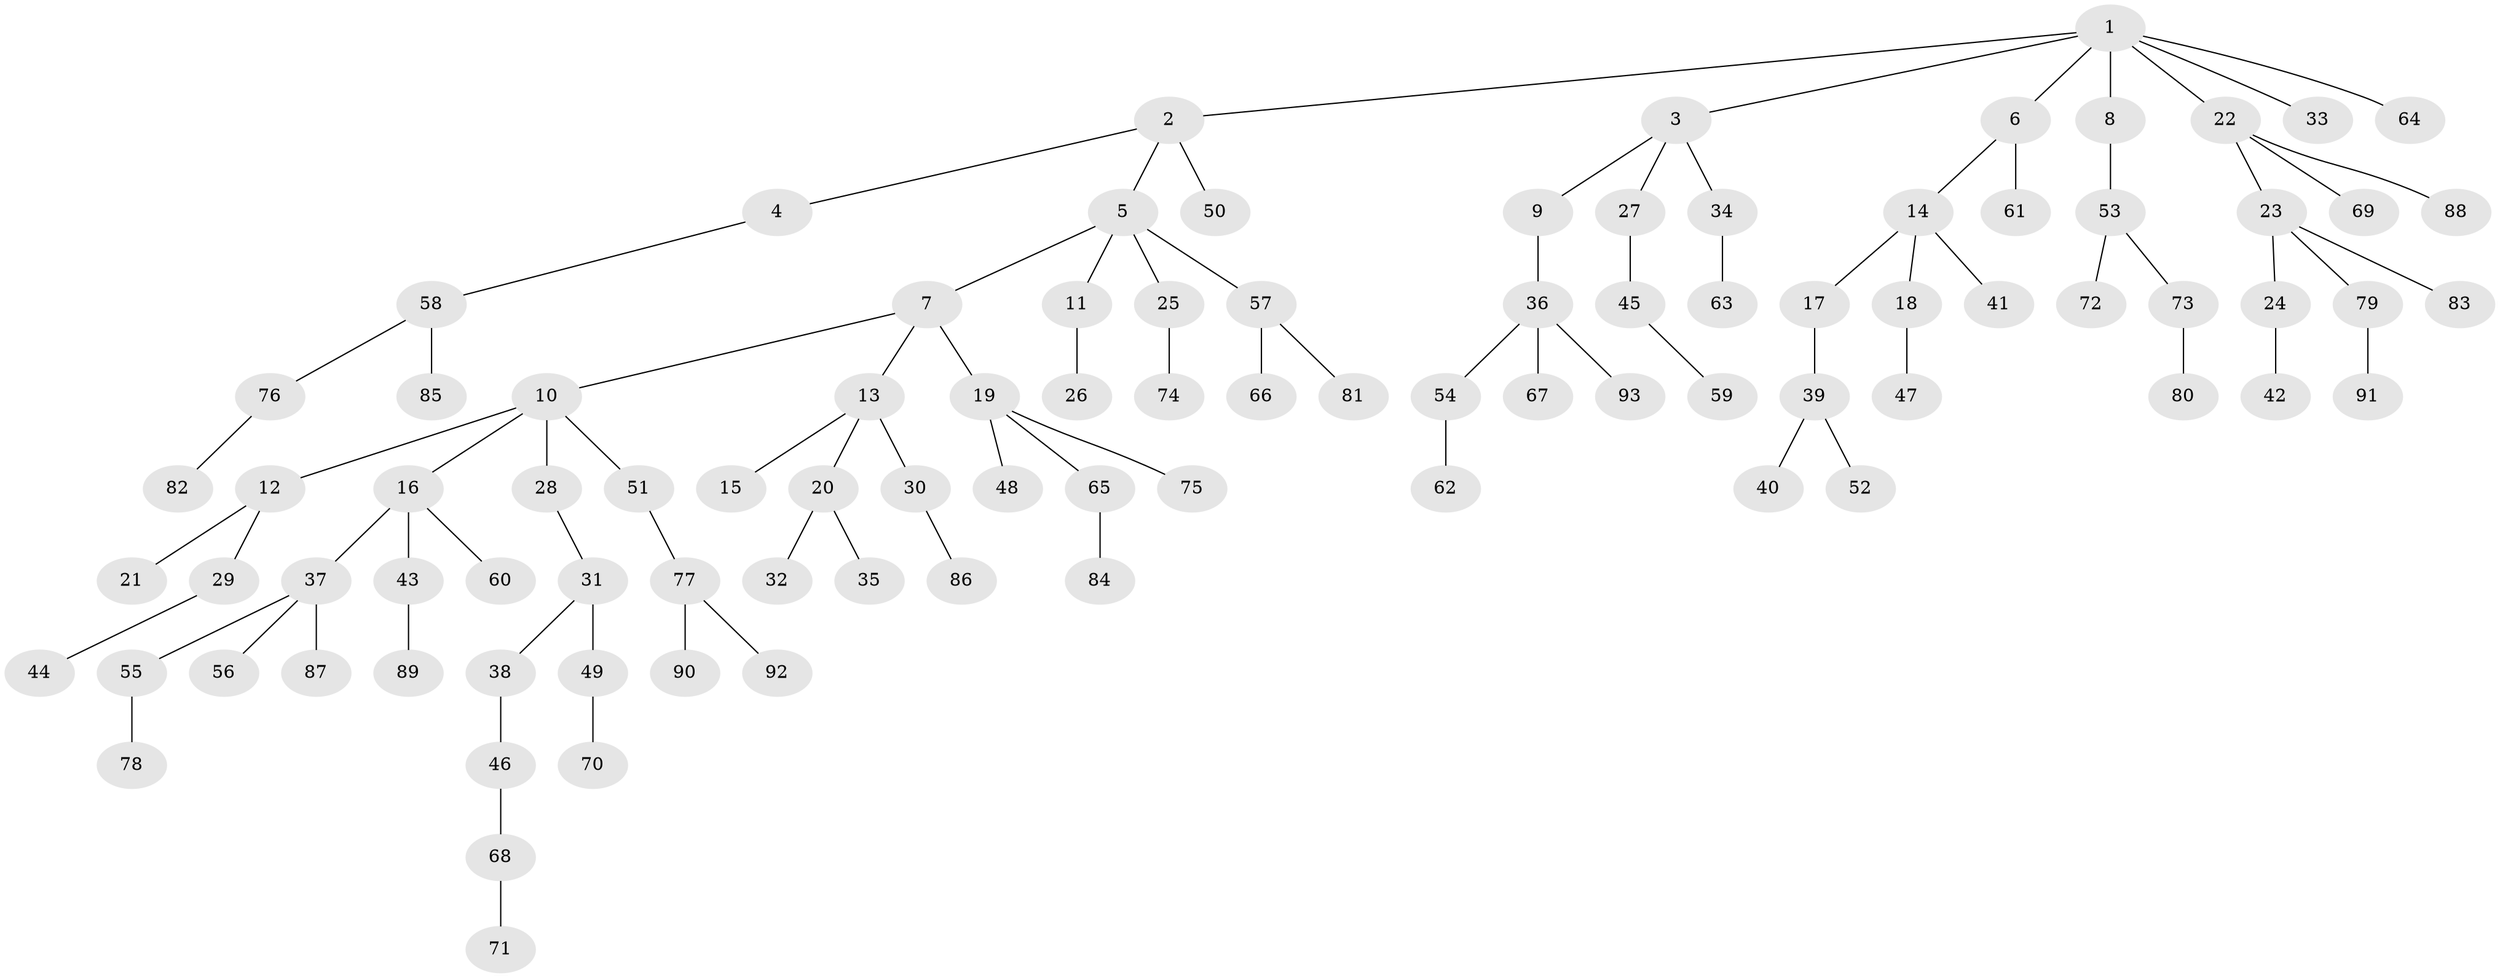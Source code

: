 // coarse degree distribution, {7: 0.02631578947368421, 1: 0.42105263157894735, 2: 0.42105263157894735, 3: 0.07894736842105263, 5: 0.05263157894736842}
// Generated by graph-tools (version 1.1) at 2025/37/03/04/25 23:37:18]
// undirected, 93 vertices, 92 edges
graph export_dot {
  node [color=gray90,style=filled];
  1;
  2;
  3;
  4;
  5;
  6;
  7;
  8;
  9;
  10;
  11;
  12;
  13;
  14;
  15;
  16;
  17;
  18;
  19;
  20;
  21;
  22;
  23;
  24;
  25;
  26;
  27;
  28;
  29;
  30;
  31;
  32;
  33;
  34;
  35;
  36;
  37;
  38;
  39;
  40;
  41;
  42;
  43;
  44;
  45;
  46;
  47;
  48;
  49;
  50;
  51;
  52;
  53;
  54;
  55;
  56;
  57;
  58;
  59;
  60;
  61;
  62;
  63;
  64;
  65;
  66;
  67;
  68;
  69;
  70;
  71;
  72;
  73;
  74;
  75;
  76;
  77;
  78;
  79;
  80;
  81;
  82;
  83;
  84;
  85;
  86;
  87;
  88;
  89;
  90;
  91;
  92;
  93;
  1 -- 2;
  1 -- 3;
  1 -- 6;
  1 -- 8;
  1 -- 22;
  1 -- 33;
  1 -- 64;
  2 -- 4;
  2 -- 5;
  2 -- 50;
  3 -- 9;
  3 -- 27;
  3 -- 34;
  4 -- 58;
  5 -- 7;
  5 -- 11;
  5 -- 25;
  5 -- 57;
  6 -- 14;
  6 -- 61;
  7 -- 10;
  7 -- 13;
  7 -- 19;
  8 -- 53;
  9 -- 36;
  10 -- 12;
  10 -- 16;
  10 -- 28;
  10 -- 51;
  11 -- 26;
  12 -- 21;
  12 -- 29;
  13 -- 15;
  13 -- 20;
  13 -- 30;
  14 -- 17;
  14 -- 18;
  14 -- 41;
  16 -- 37;
  16 -- 43;
  16 -- 60;
  17 -- 39;
  18 -- 47;
  19 -- 48;
  19 -- 65;
  19 -- 75;
  20 -- 32;
  20 -- 35;
  22 -- 23;
  22 -- 69;
  22 -- 88;
  23 -- 24;
  23 -- 79;
  23 -- 83;
  24 -- 42;
  25 -- 74;
  27 -- 45;
  28 -- 31;
  29 -- 44;
  30 -- 86;
  31 -- 38;
  31 -- 49;
  34 -- 63;
  36 -- 54;
  36 -- 67;
  36 -- 93;
  37 -- 55;
  37 -- 56;
  37 -- 87;
  38 -- 46;
  39 -- 40;
  39 -- 52;
  43 -- 89;
  45 -- 59;
  46 -- 68;
  49 -- 70;
  51 -- 77;
  53 -- 72;
  53 -- 73;
  54 -- 62;
  55 -- 78;
  57 -- 66;
  57 -- 81;
  58 -- 76;
  58 -- 85;
  65 -- 84;
  68 -- 71;
  73 -- 80;
  76 -- 82;
  77 -- 90;
  77 -- 92;
  79 -- 91;
}
